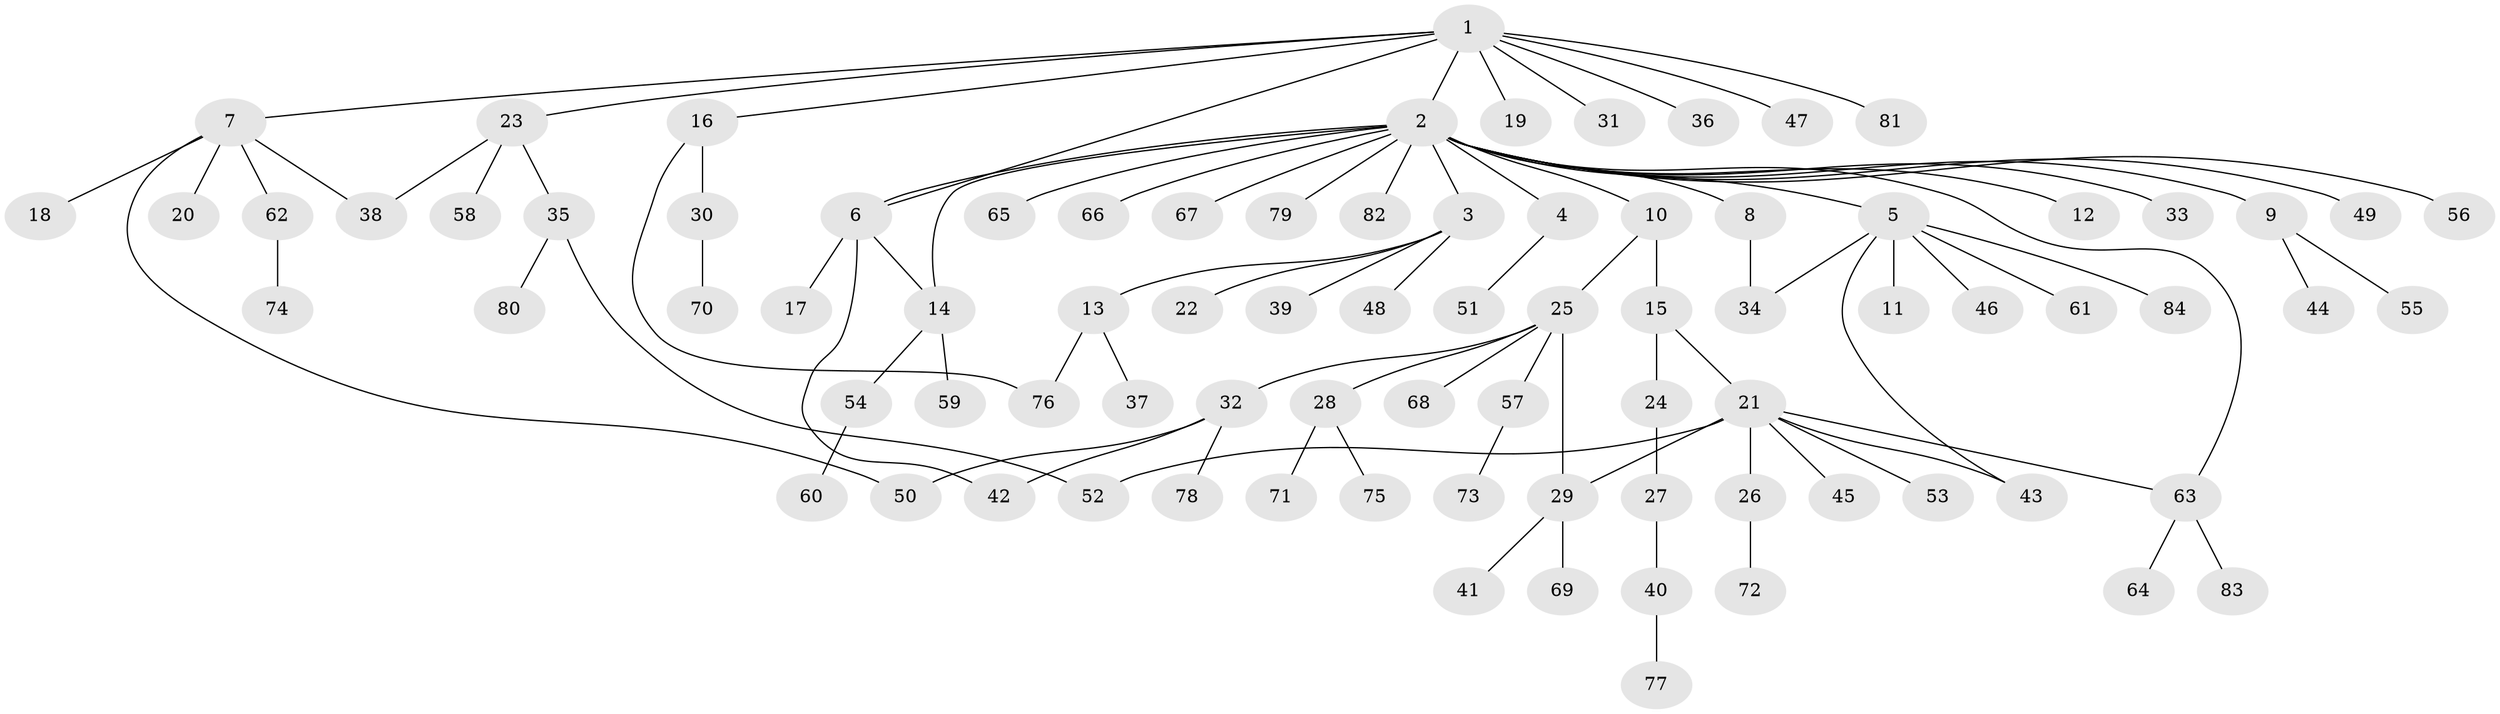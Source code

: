 // coarse degree distribution, {9: 0.02, 22: 0.02, 5: 0.08, 2: 0.14, 4: 0.04, 1: 0.62, 3: 0.08}
// Generated by graph-tools (version 1.1) at 2025/18/03/04/25 18:18:03]
// undirected, 84 vertices, 94 edges
graph export_dot {
graph [start="1"]
  node [color=gray90,style=filled];
  1;
  2;
  3;
  4;
  5;
  6;
  7;
  8;
  9;
  10;
  11;
  12;
  13;
  14;
  15;
  16;
  17;
  18;
  19;
  20;
  21;
  22;
  23;
  24;
  25;
  26;
  27;
  28;
  29;
  30;
  31;
  32;
  33;
  34;
  35;
  36;
  37;
  38;
  39;
  40;
  41;
  42;
  43;
  44;
  45;
  46;
  47;
  48;
  49;
  50;
  51;
  52;
  53;
  54;
  55;
  56;
  57;
  58;
  59;
  60;
  61;
  62;
  63;
  64;
  65;
  66;
  67;
  68;
  69;
  70;
  71;
  72;
  73;
  74;
  75;
  76;
  77;
  78;
  79;
  80;
  81;
  82;
  83;
  84;
  1 -- 2;
  1 -- 6;
  1 -- 7;
  1 -- 16;
  1 -- 19;
  1 -- 23;
  1 -- 31;
  1 -- 36;
  1 -- 47;
  1 -- 81;
  2 -- 3;
  2 -- 4;
  2 -- 5;
  2 -- 6;
  2 -- 8;
  2 -- 9;
  2 -- 10;
  2 -- 12;
  2 -- 14;
  2 -- 33;
  2 -- 49;
  2 -- 56;
  2 -- 63;
  2 -- 65;
  2 -- 66;
  2 -- 67;
  2 -- 79;
  2 -- 82;
  3 -- 13;
  3 -- 22;
  3 -- 39;
  3 -- 48;
  4 -- 51;
  5 -- 11;
  5 -- 34;
  5 -- 43;
  5 -- 46;
  5 -- 61;
  5 -- 84;
  6 -- 14;
  6 -- 17;
  6 -- 42;
  7 -- 18;
  7 -- 20;
  7 -- 38;
  7 -- 50;
  7 -- 62;
  8 -- 34;
  9 -- 44;
  9 -- 55;
  10 -- 15;
  10 -- 25;
  13 -- 37;
  13 -- 76;
  14 -- 54;
  14 -- 59;
  15 -- 21;
  15 -- 24;
  16 -- 30;
  16 -- 76;
  21 -- 26;
  21 -- 29;
  21 -- 43;
  21 -- 45;
  21 -- 52;
  21 -- 53;
  21 -- 63;
  23 -- 35;
  23 -- 38;
  23 -- 58;
  24 -- 27;
  25 -- 28;
  25 -- 29;
  25 -- 32;
  25 -- 57;
  25 -- 68;
  26 -- 72;
  27 -- 40;
  28 -- 71;
  28 -- 75;
  29 -- 41;
  29 -- 69;
  30 -- 70;
  32 -- 42;
  32 -- 50;
  32 -- 78;
  35 -- 52;
  35 -- 80;
  40 -- 77;
  54 -- 60;
  57 -- 73;
  62 -- 74;
  63 -- 64;
  63 -- 83;
}
